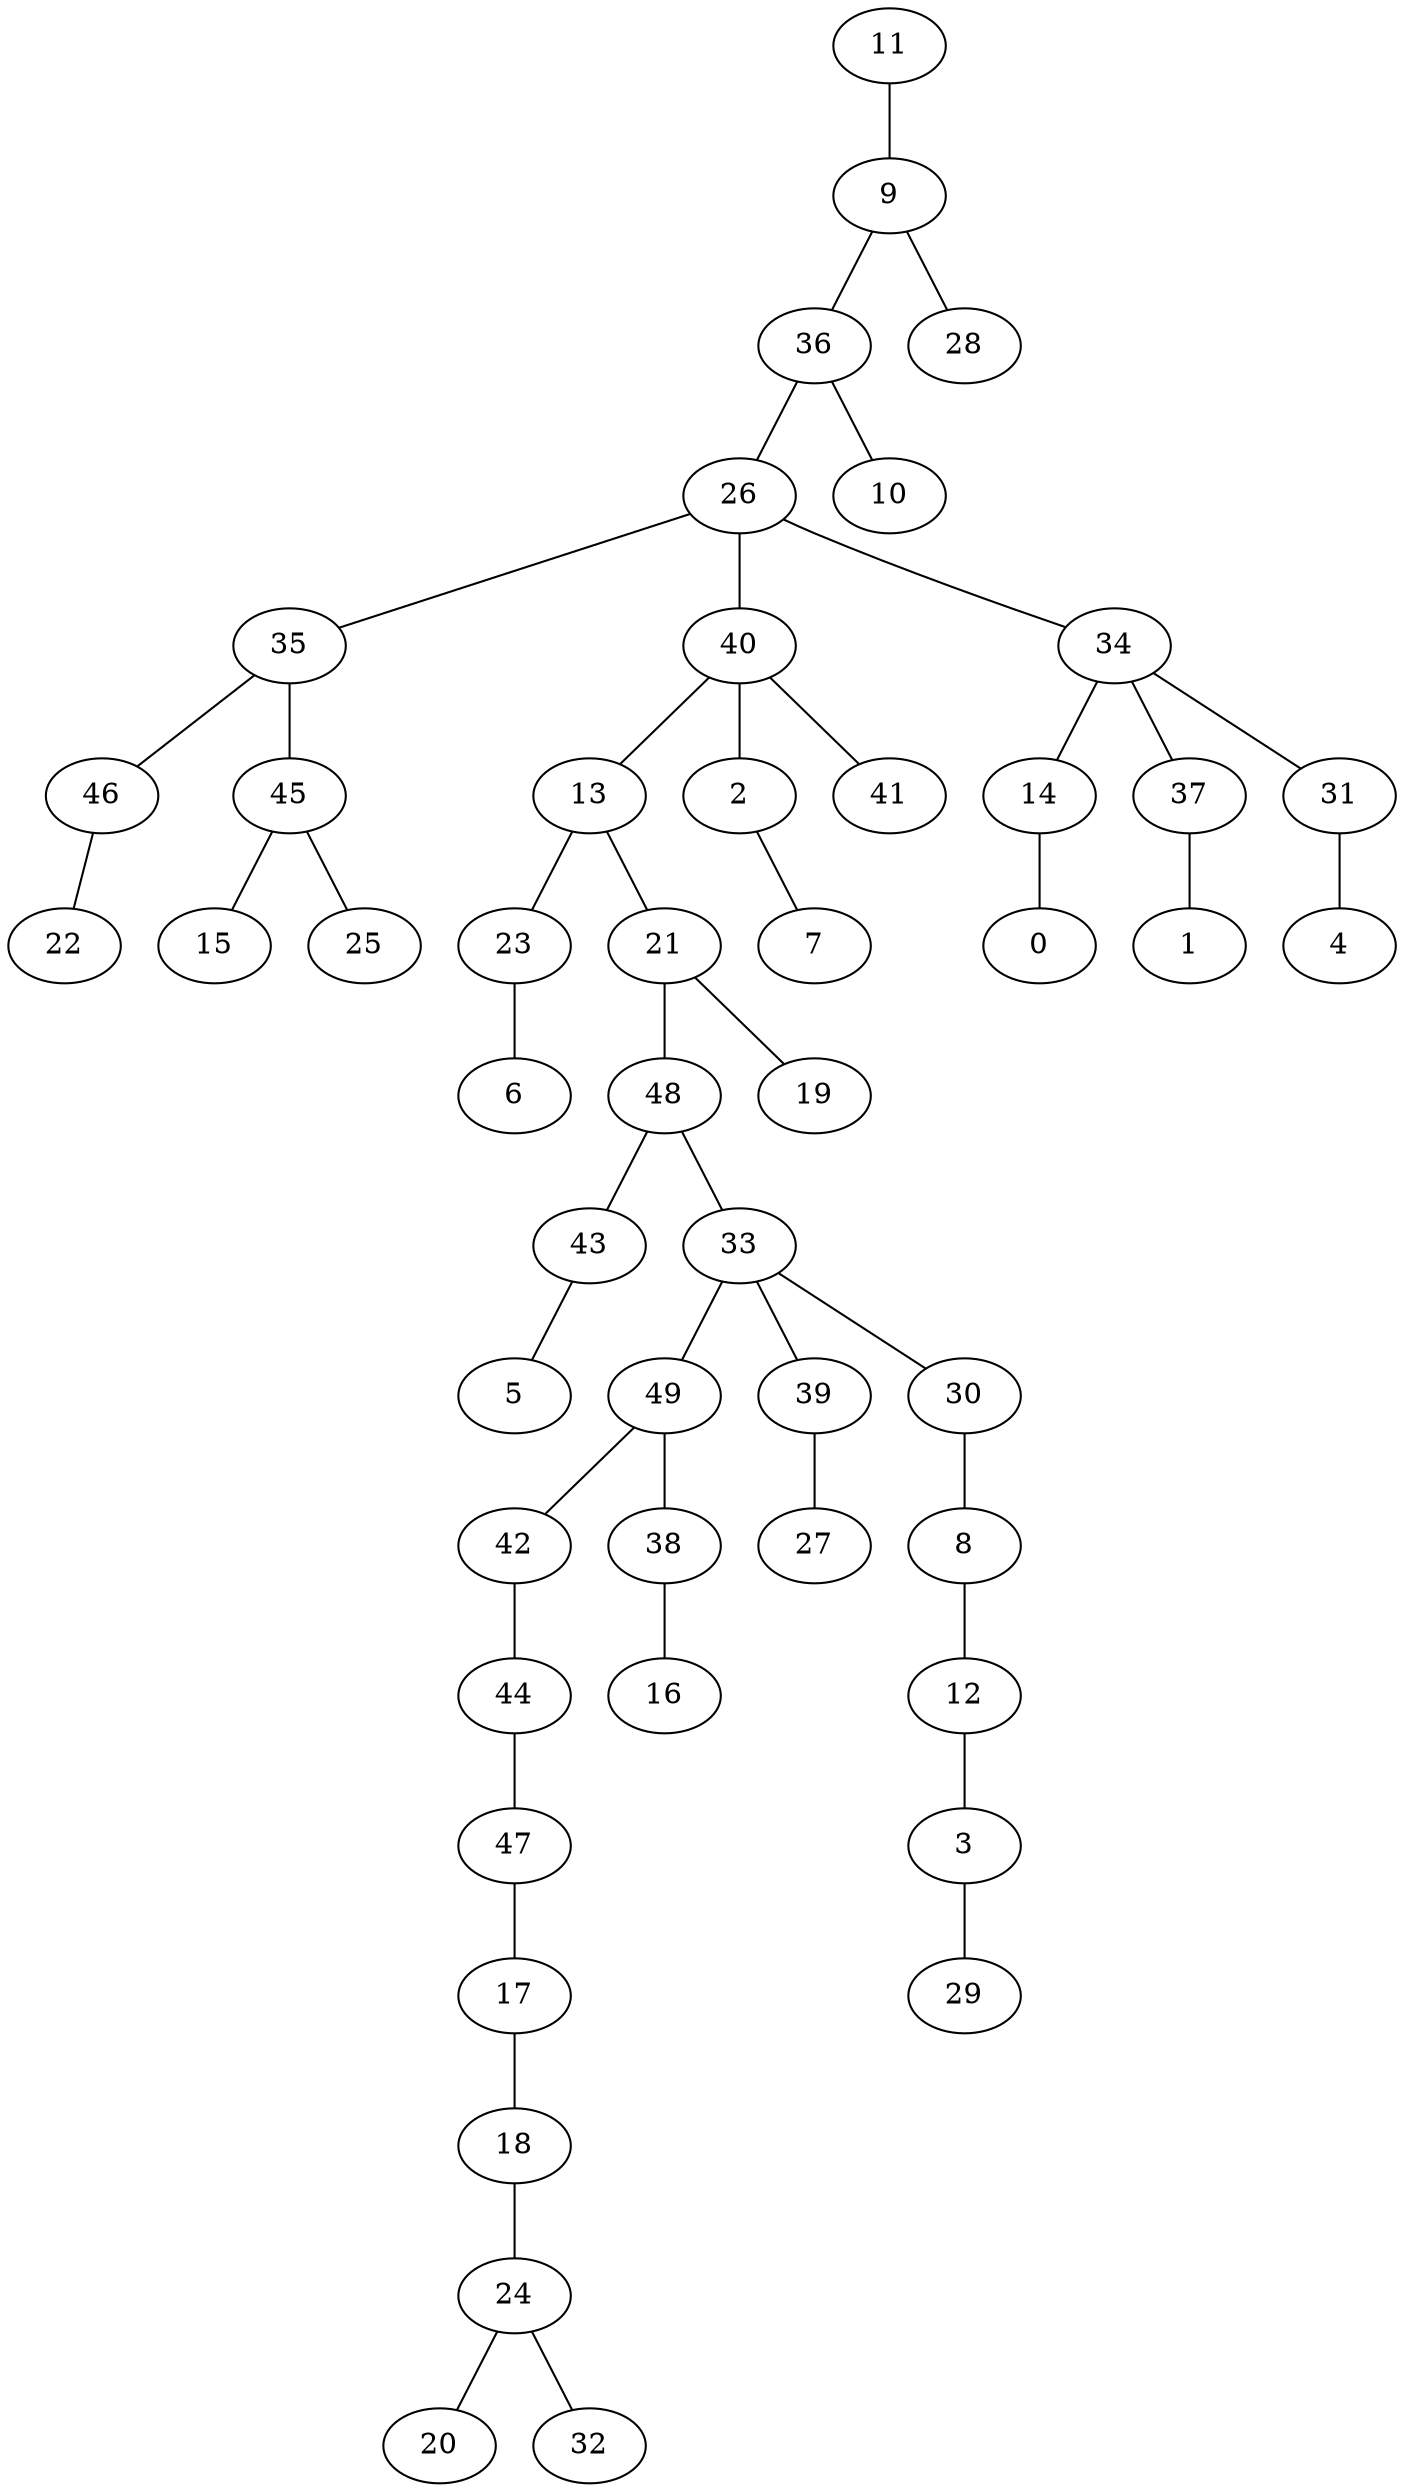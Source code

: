 graph grafoErdos_Renyi_50_520_Prim  {
11;
9;
36;
26;
35;
46;
45;
15;
40;
13;
2;
23;
21;
7;
48;
43;
5;
33;
49;
42;
44;
47;
17;
19;
39;
6;
34;
14;
37;
1;
41;
10;
18;
24;
31;
4;
38;
16;
30;
8;
12;
3;
29;
22;
25;
0;
28;
27;
20;
32;
11 -- 9;
9 -- 36;
36 -- 26;
26 -- 35;
35 -- 46;
35 -- 45;
45 -- 15;
26 -- 40;
40 -- 13;
40 -- 2;
13 -- 23;
13 -- 21;
2 -- 7;
21 -- 48;
48 -- 43;
43 -- 5;
48 -- 33;
33 -- 49;
49 -- 42;
42 -- 44;
44 -- 47;
47 -- 17;
21 -- 19;
33 -- 39;
23 -- 6;
26 -- 34;
34 -- 14;
34 -- 37;
37 -- 1;
40 -- 41;
36 -- 10;
17 -- 18;
18 -- 24;
34 -- 31;
31 -- 4;
49 -- 38;
38 -- 16;
33 -- 30;
30 -- 8;
8 -- 12;
12 -- 3;
3 -- 29;
46 -- 22;
45 -- 25;
14 -- 0;
9 -- 28;
39 -- 27;
24 -- 20;
24 -- 32;
}